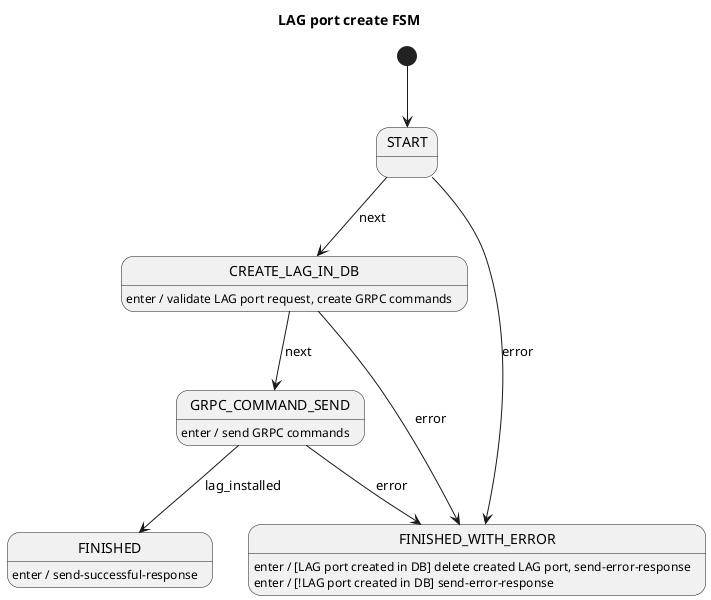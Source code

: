 @startuml
title LAG port create FSM

[*] --> START

START --> CREATE_LAG_IN_DB : next
START --> FINISHED_WITH_ERROR : error

CREATE_LAG_IN_DB --> GRPC_COMMAND_SEND : next
CREATE_LAG_IN_DB --> FINISHED_WITH_ERROR : error
CREATE_LAG_IN_DB : enter / validate LAG port request, create GRPC commands

GRPC_COMMAND_SEND --> FINISHED : lag_installed
GRPC_COMMAND_SEND --> FINISHED_WITH_ERROR : error
GRPC_COMMAND_SEND : enter / send GRPC commands

FINISHED : enter / send-successful-response

FINISHED_WITH_ERROR : enter / [LAG port created in DB] delete created LAG port, send-error-response
FINISHED_WITH_ERROR : enter / [!LAG port created in DB] send-error-response

@enduml
